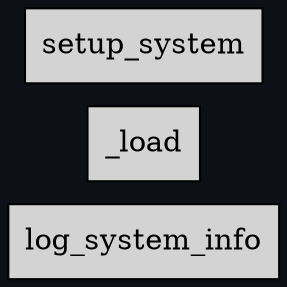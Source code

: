 digraph "" {
	"compound"="true";
	"splines"="spline";
	"rankdir"="LR";
	"bgcolor"="#0d1117";
	"fontname"="Helvetica";
	"nodesep"="0.15";
	edge ["penwidth"="2"];
	node ["shape"="box", "style"="filled"];
	"node_System(0)" ["label"="log_system_info", "tooltip"="bevy_diagnostic::system_information_diagnostics_plugin::internal::log_system_info"]
	"node_System(1)" ["label"="_load", "tooltip"="hello_bevy::save::_load"]
	"node_System(2)" ["label"="setup_system", "tooltip"="bevy_diagnostic::frame_time_diagnostics_plugin::FrameTimeDiagnosticsPlugin::setup_system"]
}
